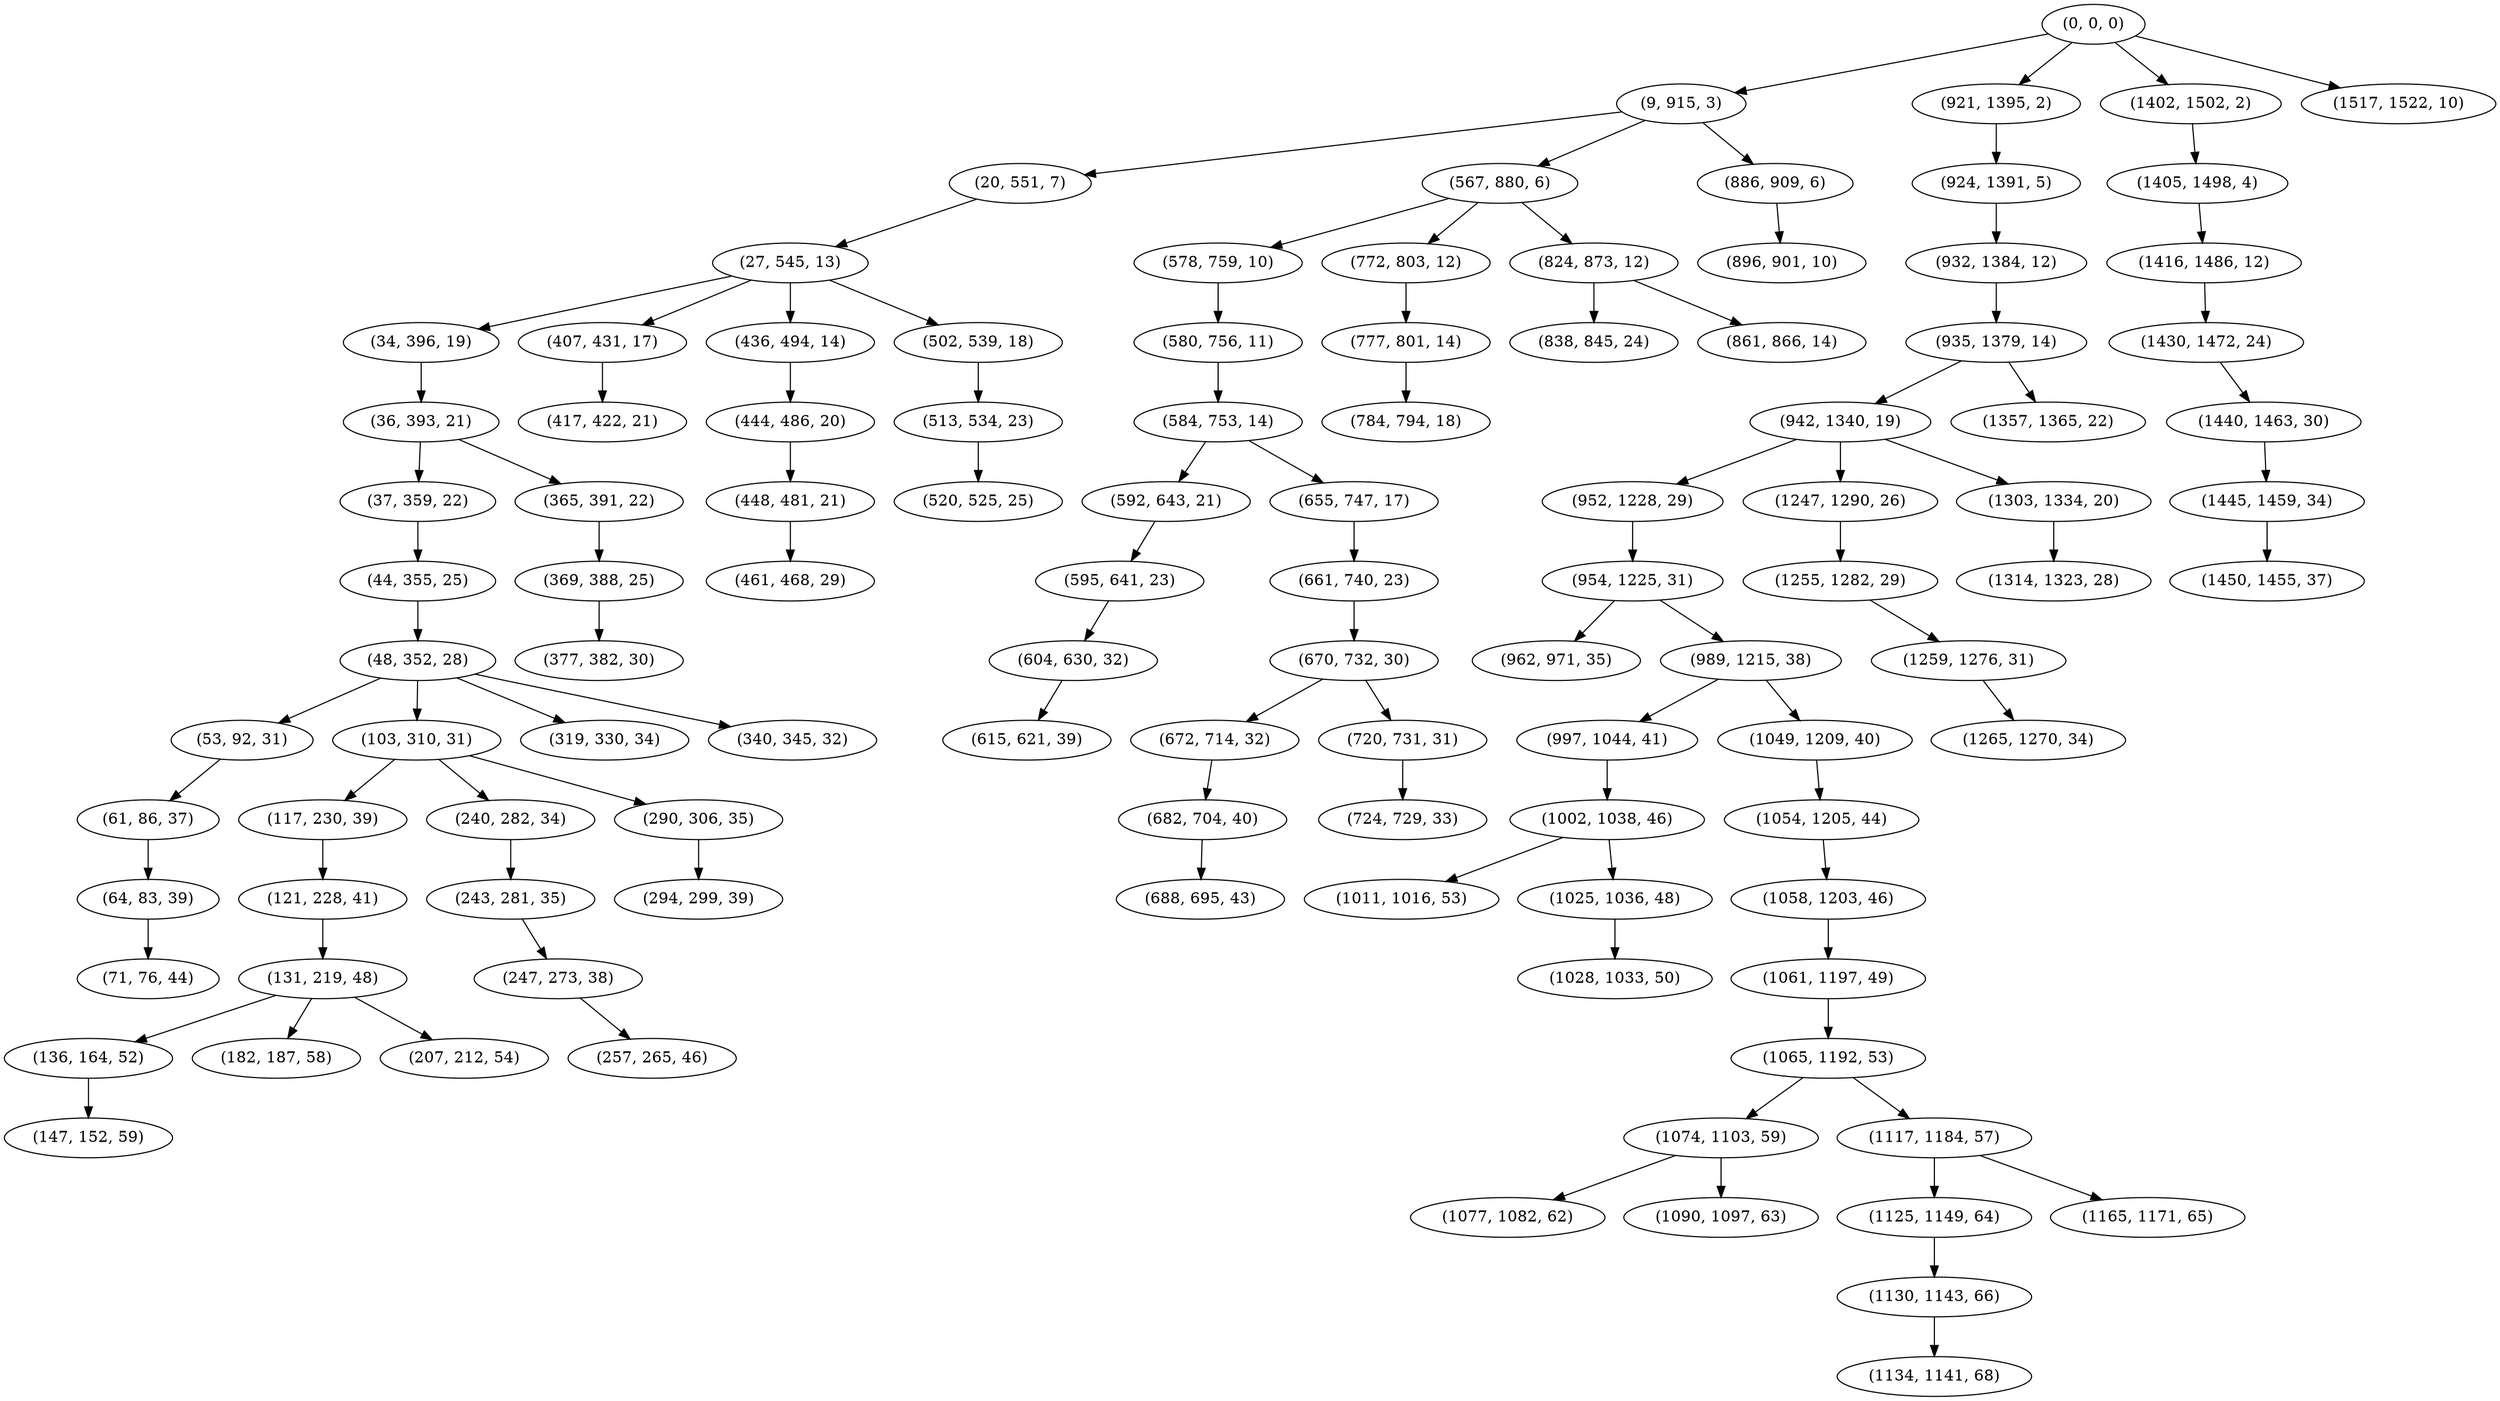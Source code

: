 digraph tree {
    "(0, 0, 0)";
    "(9, 915, 3)";
    "(20, 551, 7)";
    "(27, 545, 13)";
    "(34, 396, 19)";
    "(36, 393, 21)";
    "(37, 359, 22)";
    "(44, 355, 25)";
    "(48, 352, 28)";
    "(53, 92, 31)";
    "(61, 86, 37)";
    "(64, 83, 39)";
    "(71, 76, 44)";
    "(103, 310, 31)";
    "(117, 230, 39)";
    "(121, 228, 41)";
    "(131, 219, 48)";
    "(136, 164, 52)";
    "(147, 152, 59)";
    "(182, 187, 58)";
    "(207, 212, 54)";
    "(240, 282, 34)";
    "(243, 281, 35)";
    "(247, 273, 38)";
    "(257, 265, 46)";
    "(290, 306, 35)";
    "(294, 299, 39)";
    "(319, 330, 34)";
    "(340, 345, 32)";
    "(365, 391, 22)";
    "(369, 388, 25)";
    "(377, 382, 30)";
    "(407, 431, 17)";
    "(417, 422, 21)";
    "(436, 494, 14)";
    "(444, 486, 20)";
    "(448, 481, 21)";
    "(461, 468, 29)";
    "(502, 539, 18)";
    "(513, 534, 23)";
    "(520, 525, 25)";
    "(567, 880, 6)";
    "(578, 759, 10)";
    "(580, 756, 11)";
    "(584, 753, 14)";
    "(592, 643, 21)";
    "(595, 641, 23)";
    "(604, 630, 32)";
    "(615, 621, 39)";
    "(655, 747, 17)";
    "(661, 740, 23)";
    "(670, 732, 30)";
    "(672, 714, 32)";
    "(682, 704, 40)";
    "(688, 695, 43)";
    "(720, 731, 31)";
    "(724, 729, 33)";
    "(772, 803, 12)";
    "(777, 801, 14)";
    "(784, 794, 18)";
    "(824, 873, 12)";
    "(838, 845, 24)";
    "(861, 866, 14)";
    "(886, 909, 6)";
    "(896, 901, 10)";
    "(921, 1395, 2)";
    "(924, 1391, 5)";
    "(932, 1384, 12)";
    "(935, 1379, 14)";
    "(942, 1340, 19)";
    "(952, 1228, 29)";
    "(954, 1225, 31)";
    "(962, 971, 35)";
    "(989, 1215, 38)";
    "(997, 1044, 41)";
    "(1002, 1038, 46)";
    "(1011, 1016, 53)";
    "(1025, 1036, 48)";
    "(1028, 1033, 50)";
    "(1049, 1209, 40)";
    "(1054, 1205, 44)";
    "(1058, 1203, 46)";
    "(1061, 1197, 49)";
    "(1065, 1192, 53)";
    "(1074, 1103, 59)";
    "(1077, 1082, 62)";
    "(1090, 1097, 63)";
    "(1117, 1184, 57)";
    "(1125, 1149, 64)";
    "(1130, 1143, 66)";
    "(1134, 1141, 68)";
    "(1165, 1171, 65)";
    "(1247, 1290, 26)";
    "(1255, 1282, 29)";
    "(1259, 1276, 31)";
    "(1265, 1270, 34)";
    "(1303, 1334, 20)";
    "(1314, 1323, 28)";
    "(1357, 1365, 22)";
    "(1402, 1502, 2)";
    "(1405, 1498, 4)";
    "(1416, 1486, 12)";
    "(1430, 1472, 24)";
    "(1440, 1463, 30)";
    "(1445, 1459, 34)";
    "(1450, 1455, 37)";
    "(1517, 1522, 10)";
    "(0, 0, 0)" -> "(9, 915, 3)";
    "(0, 0, 0)" -> "(921, 1395, 2)";
    "(0, 0, 0)" -> "(1402, 1502, 2)";
    "(0, 0, 0)" -> "(1517, 1522, 10)";
    "(9, 915, 3)" -> "(20, 551, 7)";
    "(9, 915, 3)" -> "(567, 880, 6)";
    "(9, 915, 3)" -> "(886, 909, 6)";
    "(20, 551, 7)" -> "(27, 545, 13)";
    "(27, 545, 13)" -> "(34, 396, 19)";
    "(27, 545, 13)" -> "(407, 431, 17)";
    "(27, 545, 13)" -> "(436, 494, 14)";
    "(27, 545, 13)" -> "(502, 539, 18)";
    "(34, 396, 19)" -> "(36, 393, 21)";
    "(36, 393, 21)" -> "(37, 359, 22)";
    "(36, 393, 21)" -> "(365, 391, 22)";
    "(37, 359, 22)" -> "(44, 355, 25)";
    "(44, 355, 25)" -> "(48, 352, 28)";
    "(48, 352, 28)" -> "(53, 92, 31)";
    "(48, 352, 28)" -> "(103, 310, 31)";
    "(48, 352, 28)" -> "(319, 330, 34)";
    "(48, 352, 28)" -> "(340, 345, 32)";
    "(53, 92, 31)" -> "(61, 86, 37)";
    "(61, 86, 37)" -> "(64, 83, 39)";
    "(64, 83, 39)" -> "(71, 76, 44)";
    "(103, 310, 31)" -> "(117, 230, 39)";
    "(103, 310, 31)" -> "(240, 282, 34)";
    "(103, 310, 31)" -> "(290, 306, 35)";
    "(117, 230, 39)" -> "(121, 228, 41)";
    "(121, 228, 41)" -> "(131, 219, 48)";
    "(131, 219, 48)" -> "(136, 164, 52)";
    "(131, 219, 48)" -> "(182, 187, 58)";
    "(131, 219, 48)" -> "(207, 212, 54)";
    "(136, 164, 52)" -> "(147, 152, 59)";
    "(240, 282, 34)" -> "(243, 281, 35)";
    "(243, 281, 35)" -> "(247, 273, 38)";
    "(247, 273, 38)" -> "(257, 265, 46)";
    "(290, 306, 35)" -> "(294, 299, 39)";
    "(365, 391, 22)" -> "(369, 388, 25)";
    "(369, 388, 25)" -> "(377, 382, 30)";
    "(407, 431, 17)" -> "(417, 422, 21)";
    "(436, 494, 14)" -> "(444, 486, 20)";
    "(444, 486, 20)" -> "(448, 481, 21)";
    "(448, 481, 21)" -> "(461, 468, 29)";
    "(502, 539, 18)" -> "(513, 534, 23)";
    "(513, 534, 23)" -> "(520, 525, 25)";
    "(567, 880, 6)" -> "(578, 759, 10)";
    "(567, 880, 6)" -> "(772, 803, 12)";
    "(567, 880, 6)" -> "(824, 873, 12)";
    "(578, 759, 10)" -> "(580, 756, 11)";
    "(580, 756, 11)" -> "(584, 753, 14)";
    "(584, 753, 14)" -> "(592, 643, 21)";
    "(584, 753, 14)" -> "(655, 747, 17)";
    "(592, 643, 21)" -> "(595, 641, 23)";
    "(595, 641, 23)" -> "(604, 630, 32)";
    "(604, 630, 32)" -> "(615, 621, 39)";
    "(655, 747, 17)" -> "(661, 740, 23)";
    "(661, 740, 23)" -> "(670, 732, 30)";
    "(670, 732, 30)" -> "(672, 714, 32)";
    "(670, 732, 30)" -> "(720, 731, 31)";
    "(672, 714, 32)" -> "(682, 704, 40)";
    "(682, 704, 40)" -> "(688, 695, 43)";
    "(720, 731, 31)" -> "(724, 729, 33)";
    "(772, 803, 12)" -> "(777, 801, 14)";
    "(777, 801, 14)" -> "(784, 794, 18)";
    "(824, 873, 12)" -> "(838, 845, 24)";
    "(824, 873, 12)" -> "(861, 866, 14)";
    "(886, 909, 6)" -> "(896, 901, 10)";
    "(921, 1395, 2)" -> "(924, 1391, 5)";
    "(924, 1391, 5)" -> "(932, 1384, 12)";
    "(932, 1384, 12)" -> "(935, 1379, 14)";
    "(935, 1379, 14)" -> "(942, 1340, 19)";
    "(935, 1379, 14)" -> "(1357, 1365, 22)";
    "(942, 1340, 19)" -> "(952, 1228, 29)";
    "(942, 1340, 19)" -> "(1247, 1290, 26)";
    "(942, 1340, 19)" -> "(1303, 1334, 20)";
    "(952, 1228, 29)" -> "(954, 1225, 31)";
    "(954, 1225, 31)" -> "(962, 971, 35)";
    "(954, 1225, 31)" -> "(989, 1215, 38)";
    "(989, 1215, 38)" -> "(997, 1044, 41)";
    "(989, 1215, 38)" -> "(1049, 1209, 40)";
    "(997, 1044, 41)" -> "(1002, 1038, 46)";
    "(1002, 1038, 46)" -> "(1011, 1016, 53)";
    "(1002, 1038, 46)" -> "(1025, 1036, 48)";
    "(1025, 1036, 48)" -> "(1028, 1033, 50)";
    "(1049, 1209, 40)" -> "(1054, 1205, 44)";
    "(1054, 1205, 44)" -> "(1058, 1203, 46)";
    "(1058, 1203, 46)" -> "(1061, 1197, 49)";
    "(1061, 1197, 49)" -> "(1065, 1192, 53)";
    "(1065, 1192, 53)" -> "(1074, 1103, 59)";
    "(1065, 1192, 53)" -> "(1117, 1184, 57)";
    "(1074, 1103, 59)" -> "(1077, 1082, 62)";
    "(1074, 1103, 59)" -> "(1090, 1097, 63)";
    "(1117, 1184, 57)" -> "(1125, 1149, 64)";
    "(1117, 1184, 57)" -> "(1165, 1171, 65)";
    "(1125, 1149, 64)" -> "(1130, 1143, 66)";
    "(1130, 1143, 66)" -> "(1134, 1141, 68)";
    "(1247, 1290, 26)" -> "(1255, 1282, 29)";
    "(1255, 1282, 29)" -> "(1259, 1276, 31)";
    "(1259, 1276, 31)" -> "(1265, 1270, 34)";
    "(1303, 1334, 20)" -> "(1314, 1323, 28)";
    "(1402, 1502, 2)" -> "(1405, 1498, 4)";
    "(1405, 1498, 4)" -> "(1416, 1486, 12)";
    "(1416, 1486, 12)" -> "(1430, 1472, 24)";
    "(1430, 1472, 24)" -> "(1440, 1463, 30)";
    "(1440, 1463, 30)" -> "(1445, 1459, 34)";
    "(1445, 1459, 34)" -> "(1450, 1455, 37)";
}
